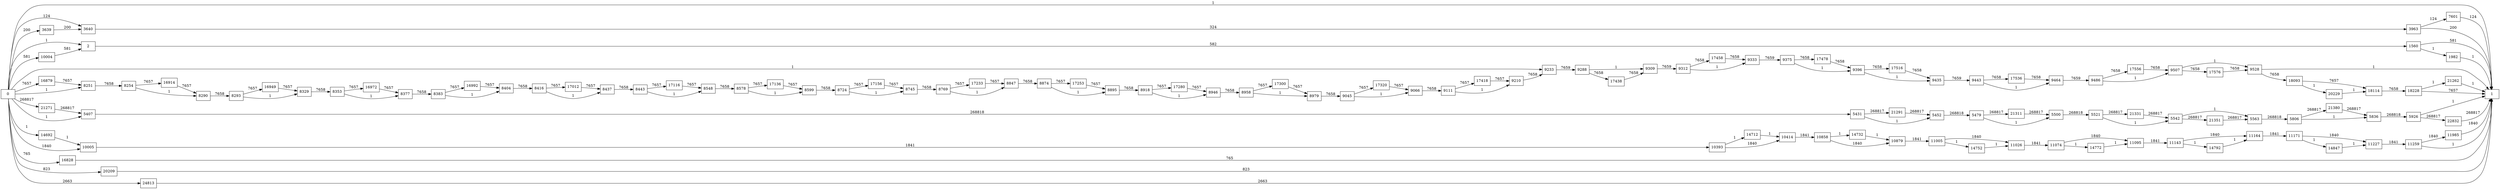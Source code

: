 digraph {
	graph [rankdir=LR]
	node [shape=rectangle]
	2 -> 1560 [label=582]
	1560 -> 1 [label=581]
	1560 -> 1982 [label=1]
	1982 -> 1 [label=1]
	3639 -> 3640 [label=200]
	3640 -> 3963 [label=324]
	3963 -> 1 [label=200]
	3963 -> 7601 [label=124]
	5407 -> 5431 [label=268818]
	5431 -> 5452 [label=1]
	5431 -> 21291 [label=268817]
	5452 -> 5479 [label=268818]
	5479 -> 5500 [label=1]
	5479 -> 21311 [label=268817]
	5500 -> 5521 [label=268818]
	5521 -> 5542 [label=1]
	5521 -> 21331 [label=268817]
	5542 -> 5563 [label=1]
	5542 -> 21351 [label=268817]
	5563 -> 5806 [label=268818]
	5806 -> 5836 [label=1]
	5806 -> 21380 [label=268817]
	5836 -> 5926 [label=268818]
	5926 -> 1 [label=1]
	5926 -> 22832 [label=268817]
	7601 -> 1 [label=124]
	8251 -> 8254 [label=7658]
	8254 -> 8290 [label=1]
	8254 -> 16914 [label=7657]
	8290 -> 8293 [label=7658]
	8293 -> 8329 [label=1]
	8293 -> 16949 [label=7657]
	8329 -> 8353 [label=7658]
	8353 -> 8377 [label=1]
	8353 -> 16972 [label=7657]
	8377 -> 8383 [label=7658]
	8383 -> 8404 [label=1]
	8383 -> 16992 [label=7657]
	8404 -> 8416 [label=7658]
	8416 -> 8437 [label=1]
	8416 -> 17012 [label=7657]
	8437 -> 8443 [label=7658]
	8443 -> 8548 [label=1]
	8443 -> 17116 [label=7657]
	8548 -> 8578 [label=7658]
	8578 -> 8599 [label=1]
	8578 -> 17136 [label=7657]
	8599 -> 8724 [label=7658]
	8724 -> 8745 [label=1]
	8724 -> 17156 [label=7657]
	8745 -> 8769 [label=7658]
	8769 -> 8847 [label=1]
	8769 -> 17233 [label=7657]
	8847 -> 8874 [label=7658]
	8874 -> 8895 [label=1]
	8874 -> 17253 [label=7657]
	8895 -> 8918 [label=7658]
	8918 -> 8946 [label=1]
	8918 -> 17280 [label=7657]
	8946 -> 8958 [label=7658]
	8958 -> 8979 [label=1]
	8958 -> 17300 [label=7657]
	8979 -> 9045 [label=7658]
	9045 -> 9066 [label=1]
	9045 -> 17320 [label=7657]
	9066 -> 9111 [label=7658]
	9111 -> 9210 [label=1]
	9111 -> 17418 [label=7657]
	9210 -> 9233 [label=7658]
	9233 -> 9288 [label=7659]
	9288 -> 9309 [label=1]
	9288 -> 17438 [label=7658]
	9309 -> 9312 [label=7659]
	9312 -> 9333 [label=1]
	9312 -> 17458 [label=7658]
	9333 -> 9375 [label=7659]
	9375 -> 9396 [label=1]
	9375 -> 17478 [label=7658]
	9396 -> 9435 [label=1]
	9396 -> 17516 [label=7658]
	9435 -> 9443 [label=7659]
	9443 -> 9464 [label=1]
	9443 -> 17536 [label=7658]
	9464 -> 9486 [label=7659]
	9486 -> 9507 [label=1]
	9486 -> 17556 [label=7658]
	9507 -> 9528 [label=1]
	9507 -> 17576 [label=7658]
	9528 -> 1 [label=1]
	9528 -> 18093 [label=7658]
	10004 -> 2 [label=581]
	10005 -> 10393 [label=1841]
	10393 -> 10414 [label=1840]
	10393 -> 14712 [label=1]
	10414 -> 10858 [label=1841]
	10858 -> 10879 [label=1840]
	10858 -> 14732 [label=1]
	10879 -> 11005 [label=1841]
	11005 -> 11026 [label=1840]
	11005 -> 14752 [label=1]
	11026 -> 11074 [label=1841]
	11074 -> 11095 [label=1840]
	11074 -> 14772 [label=1]
	11095 -> 11143 [label=1841]
	11143 -> 11164 [label=1840]
	11143 -> 14792 [label=1]
	11164 -> 11171 [label=1841]
	11171 -> 11227 [label=1840]
	11171 -> 14847 [label=1]
	11227 -> 11259 [label=1841]
	11259 -> 1 [label=1]
	11259 -> 11985 [label=1840]
	11985 -> 1 [label=1840]
	14692 -> 10005 [label=1]
	14712 -> 10414 [label=1]
	14732 -> 10879 [label=1]
	14752 -> 11026 [label=1]
	14772 -> 11095 [label=1]
	14792 -> 11164 [label=1]
	14847 -> 11227 [label=1]
	16828 -> 1 [label=765]
	16879 -> 8251 [label=7657]
	16914 -> 8290 [label=7657]
	16949 -> 8329 [label=7657]
	16972 -> 8377 [label=7657]
	16992 -> 8404 [label=7657]
	17012 -> 8437 [label=7657]
	17116 -> 8548 [label=7657]
	17136 -> 8599 [label=7657]
	17156 -> 8745 [label=7657]
	17233 -> 8847 [label=7657]
	17253 -> 8895 [label=7657]
	17280 -> 8946 [label=7657]
	17300 -> 8979 [label=7657]
	17320 -> 9066 [label=7657]
	17418 -> 9210 [label=7657]
	17438 -> 9309 [label=7658]
	17458 -> 9333 [label=7658]
	17478 -> 9396 [label=7658]
	17516 -> 9435 [label=7658]
	17536 -> 9464 [label=7658]
	17556 -> 9507 [label=7658]
	17576 -> 9528 [label=7658]
	18093 -> 18114 [label=7657]
	18093 -> 20229 [label=1]
	18114 -> 18228 [label=7658]
	18228 -> 1 [label=7657]
	18228 -> 21262 [label=1]
	20209 -> 1 [label=823]
	20229 -> 18114 [label=1]
	21262 -> 1 [label=1]
	21271 -> 5407 [label=268817]
	21291 -> 5452 [label=268817]
	21311 -> 5500 [label=268817]
	21331 -> 5542 [label=268817]
	21351 -> 5563 [label=268817]
	21380 -> 5836 [label=268817]
	22832 -> 1 [label=268817]
	24813 -> 1 [label=2663]
	0 -> 2 [label=1]
	0 -> 3640 [label=124]
	0 -> 10005 [label=1840]
	0 -> 9233 [label=1]
	0 -> 3639 [label=200]
	0 -> 5407 [label=1]
	0 -> 8251 [label=1]
	0 -> 10004 [label=581]
	0 -> 1 [label=1]
	0 -> 14692 [label=1]
	0 -> 16828 [label=765]
	0 -> 16879 [label=7657]
	0 -> 20209 [label=823]
	0 -> 21271 [label=268817]
	0 -> 24813 [label=2663]
}
